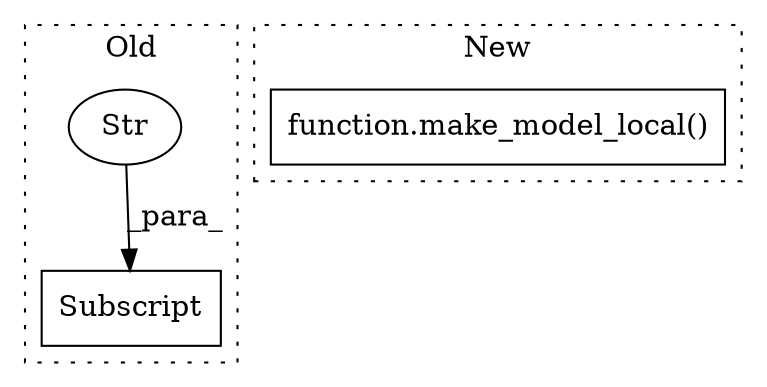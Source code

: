 digraph G {
subgraph cluster0 {
1 [label="Subscript" a="63" s="1292,0" l="19,0" shape="box"];
3 [label="Str" a="66" s="1302" l="8" shape="ellipse"];
label = "Old";
style="dotted";
}
subgraph cluster1 {
2 [label="function.make_model_local()" a="75" s="1345" l="31" shape="box"];
label = "New";
style="dotted";
}
3 -> 1 [label="_para_"];
}